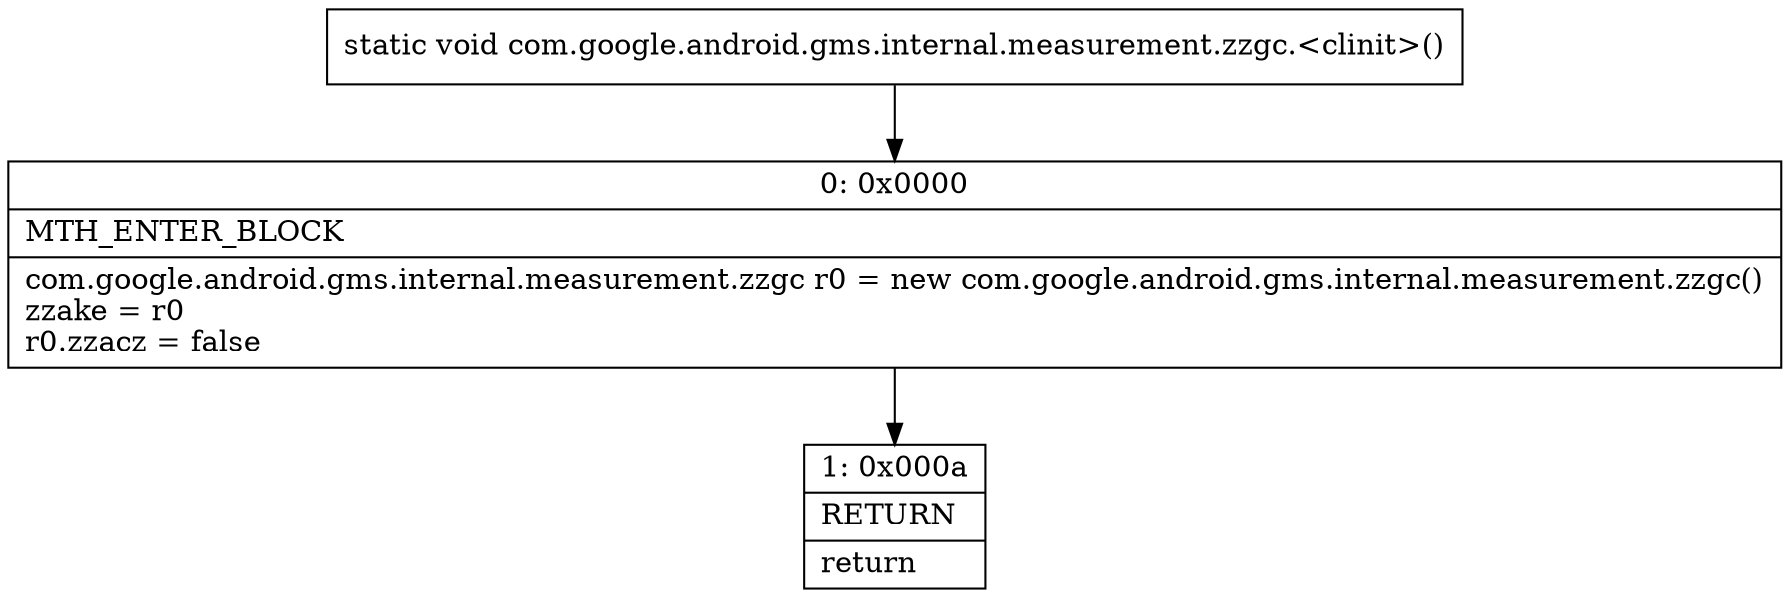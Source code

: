 digraph "CFG forcom.google.android.gms.internal.measurement.zzgc.\<clinit\>()V" {
Node_0 [shape=record,label="{0\:\ 0x0000|MTH_ENTER_BLOCK\l|com.google.android.gms.internal.measurement.zzgc r0 = new com.google.android.gms.internal.measurement.zzgc()\lzzake = r0\lr0.zzacz = false\l}"];
Node_1 [shape=record,label="{1\:\ 0x000a|RETURN\l|return\l}"];
MethodNode[shape=record,label="{static void com.google.android.gms.internal.measurement.zzgc.\<clinit\>() }"];
MethodNode -> Node_0;
Node_0 -> Node_1;
}

